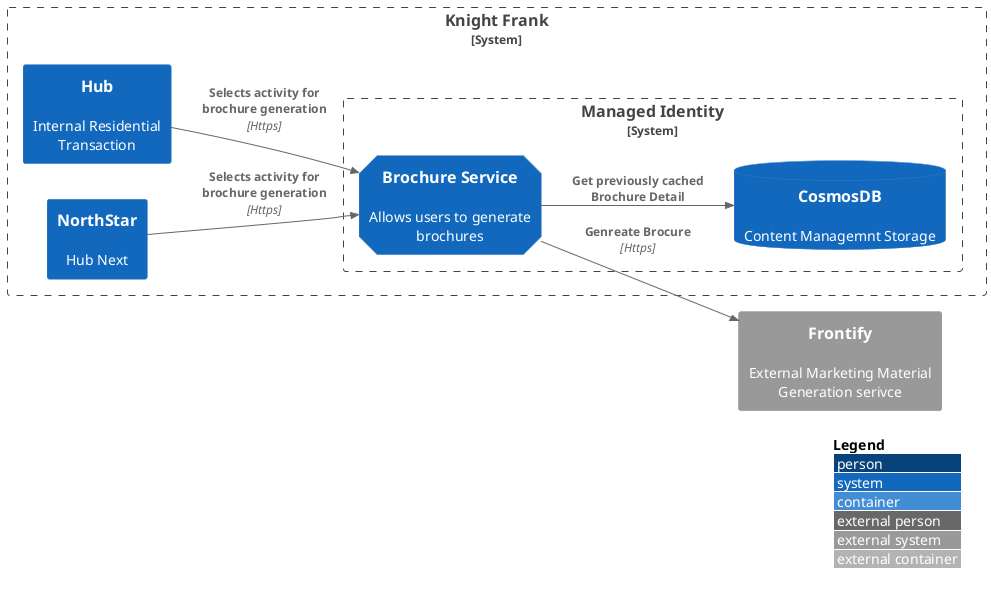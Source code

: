 @startuml System
!include <C4/C4_Container>

LAYOUT_WITH_LEGEND()
LAYOUT_LEFT_RIGHT()

AddElementTag("microService", $shape=EightSidedShape(), $fontColor="white", $legendText="micro service\neight sided")
AddElementTag("storage", $shape=RoundedBoxShape(), $fontColor="white")


System_Boundary(c1, "Knight Frank") {
    System(hub, "Hub", "Internal Residential Transaction")
    System(ns, "NorthStar", "Hub Next")   

    System_Boundary(auth, "Managed Identity") {
        System(app, "Brochure Service", "Allows users to generate brochures", $tags = "microService")    
        SystemDb(cosmos, "CosmosDB", "Content Managemnt Storage", $tags = "storage")

    }
}

System_Ext(extFrontify, "Frontify", "External Marketing Material Generation serivce")

Rel(hub, app, "Selects activity for brochure generation", "Https")
Rel(ns, app, "Selects activity for brochure generation", "Https")
Rel(app, cosmos, "Get previously cached Brochure Detail ")
Rel(app, extFrontify, "Genreate Brocure", "Https")


@enduml